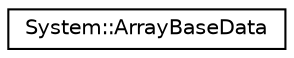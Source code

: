 digraph G
{
  edge [fontname="Helvetica",fontsize="10",labelfontname="Helvetica",labelfontsize="10"];
  node [fontname="Helvetica",fontsize="10",shape=record];
  rankdir="LR";
  Node1 [label="System::ArrayBaseData",height=0.2,width=0.4,color="black", fillcolor="white", style="filled",URL="$class_system_1_1_array_base_data.html"];
}
